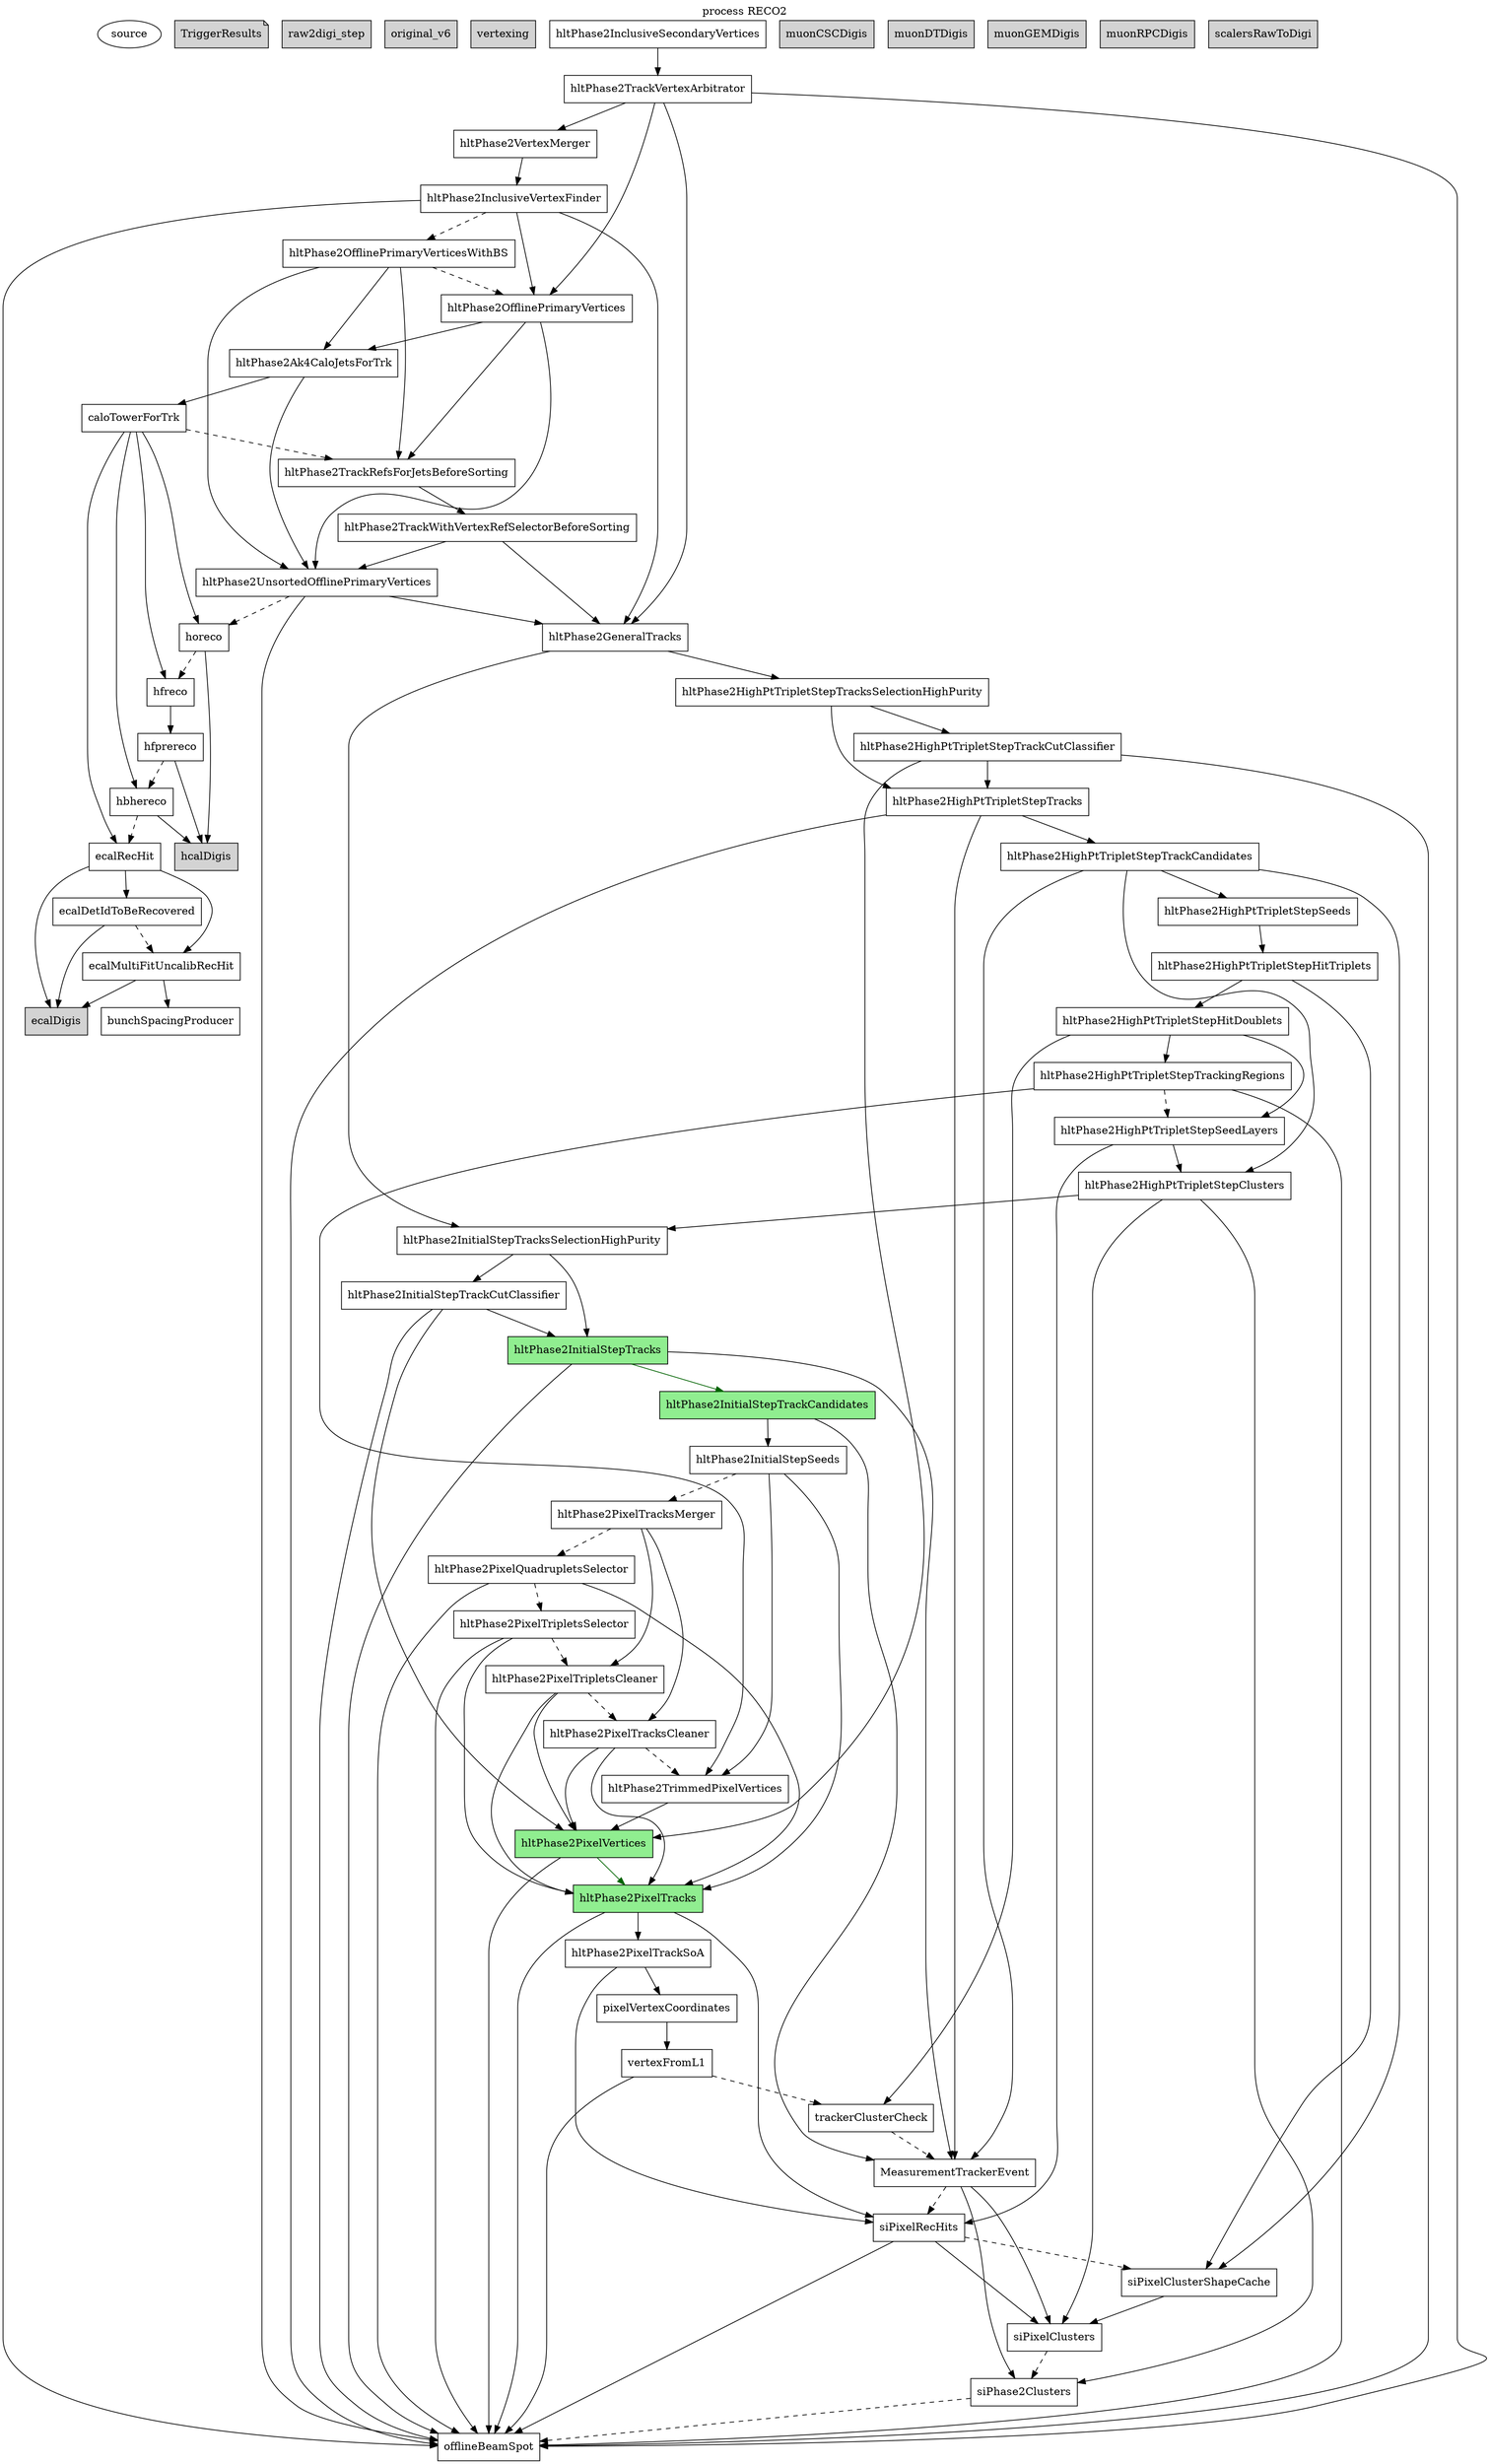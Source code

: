 digraph RECO2 {
graph [
label="process RECO2", labelloc=top];
0[color=black, fillcolor=white, label=source, shape=oval, style=filled, tooltip=PoolSource];
1[color=black, fillcolor=lightgrey, label=TriggerResults, shape=note, style=filled, tooltip=TriggerResultInserter];
2[color=black, fillcolor=lightgrey, label=raw2digi_step, shape=box, style=filled, tooltip=PathStatusInserter];
3[color=black, fillcolor=lightgrey, label=original_v6, shape=box, style=filled, tooltip=PathStatusInserter];
4[color=black, fillcolor=lightgrey, label=vertexing, shape=box, style=filled, tooltip=PathStatusInserter];
5[color=black, fillcolor=white, label=offlineBeamSpot, shape=box, style=filled, tooltip=BeamSpotProducer];
6[color=black, fillcolor=white, label=siPhase2Clusters, shape=box, style=filled, tooltip=Phase2TrackerClusterizer];
7[color=black, fillcolor=white, label=siPixelClusters, shape=box, style=filled, tooltip=SiPixelClusterProducer];
8[color=black, fillcolor=white, label=siPixelClusterShapeCache, shape=box, style=filled, tooltip=SiPixelClusterShapeCacheProducer];
9[color=black, fillcolor=white, label=siPixelRecHits, shape=box, style=filled, tooltip=SiPixelRecHitSoAFromLegacy];
10[color=black, fillcolor=white, label=MeasurementTrackerEvent, shape=box, style=filled, tooltip=MeasurementTrackerEventProducer];
11[color=black, fillcolor=white, label=trackerClusterCheck, shape=box, style=filled, tooltip=ClusterCheckerEDProducer];
12[color=black, fillcolor=white, label=vertexFromL1, shape=box, style=filled, tooltip=L1ToVertex];
13[color=black, fillcolor=white, label=pixelVertexCoordinates, shape=box, style=filled, tooltip=PixelVertexCoordinates];
14[color=black, fillcolor=white, label=hltPhase2PixelTrackSoA, shape=box, style=filled, tooltip=CAHitNtupletCUDA];
15[color=black, fillcolor=lightgreen, label=hltPhase2PixelTracks, shape=box, style=filled, tooltip=PixelTrackProducerFromSoA];
16[color=black, fillcolor=lightgreen, label=hltPhase2PixelVertices, shape=box, style=filled, tooltip=PixelVertexProducer];
17[color=black, fillcolor=white, label=hltPhase2TrimmedPixelVertices, shape=box, style=filled, tooltip=PixelVertexCollectionTrimmer];
18[color=black, fillcolor=white, label=hltPhase2PixelTracksCleaner, shape=box, style=filled, tooltip=TrackWithVertexSelector];
19[color=black, fillcolor=white, label=hltPhase2PixelTripletsCleaner, shape=box, style=filled, tooltip=TrackWithVertexSelector];
20[color=black, fillcolor=white, label=hltPhase2PixelTripletsSelector, shape=box, style=filled, tooltip=RecoTrackViewRefSelector];
21[color=black, fillcolor=white, label=hltPhase2PixelQuadrupletsSelector, shape=box, style=filled, tooltip=RecoTrackViewRefSelector];
22[color=black, fillcolor=white, label=hltPhase2PixelTracksMerger, shape=box, style=filled, tooltip=TrackListMerger];
23[color=black, fillcolor=white, label=hltPhase2InitialStepSeeds, shape=box, style=filled, tooltip=SeedGeneratorFromProtoTracksEDProducer];
24[color=black, fillcolor=lightgreen, label=hltPhase2InitialStepTrackCandidates, shape=box, style=filled, tooltip=CkfTrackCandidateMaker];
25[color=black, fillcolor=lightgreen, label=hltPhase2InitialStepTracks, shape=box, style=filled, tooltip=TrackProducer];
26[color=black, fillcolor=white, label=hltPhase2InitialStepTrackCutClassifier, shape=box, style=filled, tooltip=TrackCutClassifier];
27[color=black, fillcolor=white, label=hltPhase2InitialStepTracksSelectionHighPurity, shape=box, style=filled, tooltip=TrackCollectionFilterCloner];
28[color=black, fillcolor=white, label=hltPhase2HighPtTripletStepClusters, shape=box, style=filled, tooltip=TrackClusterRemoverPhase2];
29[color=black, fillcolor=white, label=hltPhase2HighPtTripletStepSeedLayers, shape=box, style=filled, tooltip=SeedingLayersEDProducer];
30[color=black, fillcolor=white, label=hltPhase2HighPtTripletStepTrackingRegions, shape=box, style=filled, tooltip=GlobalTrackingRegionWithVerticesEDProducer];
31[color=black, fillcolor=white, label=hltPhase2HighPtTripletStepHitDoublets, shape=box, style=filled, tooltip=HitPairEDProducer];
32[color=black, fillcolor=white, label=hltPhase2HighPtTripletStepHitTriplets, shape=box, style=filled, tooltip=CAHitTripletEDProducer];
33[color=black, fillcolor=white, label=hltPhase2HighPtTripletStepSeeds, shape=box, style=filled, tooltip=SeedCreatorFromRegionConsecutiveHitsEDProducer];
34[color=black, fillcolor=white, label=hltPhase2HighPtTripletStepTrackCandidates, shape=box, style=filled, tooltip=CkfTrackCandidateMaker];
35[color=black, fillcolor=white, label=hltPhase2HighPtTripletStepTracks, shape=box, style=filled, tooltip=TrackProducer];
36[color=black, fillcolor=white, label=hltPhase2HighPtTripletStepTrackCutClassifier, shape=box, style=filled, tooltip=TrackCutClassifier];
37[color=black, fillcolor=white, label=hltPhase2HighPtTripletStepTracksSelectionHighPurity, shape=box, style=filled, tooltip=TrackCollectionFilterCloner];
38[color=black, fillcolor=white, label=hltPhase2GeneralTracks, shape=box, style=filled, tooltip=TrackListMerger];
39[color=black, fillcolor=white, label=bunchSpacingProducer, shape=box, style=filled, tooltip=BunchSpacingProducer];
40[color=black, fillcolor=white, label=ecalMultiFitUncalibRecHit, shape=box, style=filled, tooltip=EcalUncalibRecHitProducer];
41[color=black, fillcolor=white, label=ecalDetIdToBeRecovered, shape=box, style=filled, tooltip=EcalDetIdToBeRecoveredProducer];
42[color=black, fillcolor=white, label=ecalRecHit, shape=box, style=filled, tooltip=EcalRecHitProducer];
43[color=black, fillcolor=white, label=hbhereco, shape=box, style=filled, tooltip=HBHEPhase1Reconstructor];
44[color=black, fillcolor=white, label=hfprereco, shape=box, style=filled, tooltip=HFPreReconstructor];
45[color=black, fillcolor=white, label=hfreco, shape=box, style=filled, tooltip=HFPhase1Reconstructor];
46[color=black, fillcolor=white, label=horeco, shape=box, style=filled, tooltip=HcalHitReconstructor];
47[color=black, fillcolor=white, label=hltPhase2UnsortedOfflinePrimaryVertices, shape=box, style=filled, tooltip=PrimaryVertexProducer];
48[color=black, fillcolor=white, label=hltPhase2TrackWithVertexRefSelectorBeforeSorting, shape=box, style=filled, tooltip=TrackWithVertexRefSelector];
49[color=black, fillcolor=white, label=hltPhase2TrackRefsForJetsBeforeSorting, shape=box, style=filled, tooltip=ChargedRefCandidateProducer];
50[color=black, fillcolor=white, label=caloTowerForTrk, shape=box, style=filled, tooltip=CaloTowersCreator];
51[color=black, fillcolor=white, label=hltPhase2Ak4CaloJetsForTrk, shape=box, style=filled, tooltip=FastjetJetProducer];
52[color=black, fillcolor=white, label=hltPhase2OfflinePrimaryVertices, shape=box, style=filled, tooltip=RecoChargedRefCandidatePrimaryVertexSorter];
53[color=black, fillcolor=white, label=hltPhase2OfflinePrimaryVerticesWithBS, shape=box, style=filled, tooltip=RecoChargedRefCandidatePrimaryVertexSorter];
54[color=black, fillcolor=white, label=hltPhase2InclusiveVertexFinder, shape=box, style=filled, tooltip=InclusiveVertexFinder];
55[color=black, fillcolor=white, label=hltPhase2VertexMerger, shape=box, style=filled, tooltip=VertexMerger];
56[color=black, fillcolor=white, label=hltPhase2TrackVertexArbitrator, shape=box, style=filled, tooltip=TrackVertexArbitrator];
57[color=black, fillcolor=white, label=hltPhase2InclusiveSecondaryVertices, shape=box, style=filled, tooltip=VertexMerger];
58[color=black, fillcolor=lightgrey, label=ecalDigis, shape=box, style=filled, tooltip=EcalRawToDigi];
59[color=black, fillcolor=lightgrey, label=hcalDigis, shape=box, style=filled, tooltip=HcalRawToDigi];
60[color=black, fillcolor=lightgrey, label=muonCSCDigis, shape=box, style=filled, tooltip=CSCDCCUnpacker];
61[color=black, fillcolor=lightgrey, label=muonDTDigis, shape=box, style=filled, tooltip=DTuROSRawToDigi];
62[color=black, fillcolor=lightgrey, label=muonGEMDigis, shape=box, style=filled, tooltip=GEMRawToDigiModule];
63[color=black, fillcolor=lightgrey, label=muonRPCDigis, shape=box, style=filled, tooltip=RPCUnpackingModule];
64[color=black, fillcolor=lightgrey, label=scalersRawToDigi, shape=box, style=filled, tooltip=ScalersRawToDigi];
6 -> 5[style=dashed];
7 -> 6[style=dashed];
8 -> 7;
9 -> 5;
9 -> 7;
9 -> 8[style=dashed];
10 -> 7;
10 -> 6;
10 -> 9[style=dashed];
11 -> 10[style=dashed];
12 -> 5;
12 -> 11[style=dashed];
13 -> 12;
14 -> 9;
14 -> 13;
15 -> 5;
15 -> 14;
15 -> 9;
16 -> 15[color=darkgreen];
16 -> 5;
17 -> 16;
18 -> 15;
18 -> 16;
18 -> 17[style=dashed];
19 -> 15;
19 -> 16;
19 -> 18[style=dashed];
20 -> 15;
20 -> 5;
20 -> 19[style=dashed];
21 -> 15;
21 -> 5;
21 -> 20[style=dashed];
22 -> 18;
22 -> 19;
22 -> 21[style=dashed];
23 -> 15;
23 -> 17;
23 -> 22[style=dashed];
24 -> 10;
24 -> 23;
25 -> 10;
25 -> 5;
25 -> 24[color=darkgreen];
26 -> 25;
26 -> 5;
26 -> 16;
27 -> 25;
27 -> 26;
28 -> 27;
28 -> 7;
28 -> 6;
29 -> 9;
29 -> 28;
30 -> 5;
30 -> 17;
30 -> 29[style=dashed];
31 -> 29;
31 -> 30;
31 -> 11;
32 -> 31;
32 -> 8;
33 -> 32;
34 -> 8;
34 -> 10;
34 -> 33;
34 -> 28;
35 -> 10;
35 -> 5;
35 -> 34;
36 -> 35;
36 -> 5;
36 -> 16;
37 -> 35;
37 -> 36;
38 -> 27;
38 -> 37;
40 -> 58;
40 -> 39;
41 -> 58;
41 -> 40[style=dashed];
42 -> 40;
42 -> 41;
42 -> 58;
43 -> 59;
43 -> 42[style=dashed];
44 -> 59;
44 -> 43[style=dashed];
45 -> 44;
46 -> 59;
46 -> 45[style=dashed];
47 -> 38;
47 -> 5;
47 -> 46[style=dashed];
48 -> 38;
48 -> 47;
49 -> 48;
50 -> 43;
50 -> 46;
50 -> 45;
50 -> 42;
50 -> 49[style=dashed];
51 -> 47;
51 -> 50;
52 -> 49;
52 -> 47;
52 -> 51;
53 -> 49;
53 -> 47;
53 -> 51;
53 -> 52[style=dashed];
54 -> 5;
54 -> 52;
54 -> 38;
54 -> 53[style=dashed];
55 -> 54;
56 -> 52;
56 -> 55;
56 -> 5;
56 -> 38;
57 -> 56;
}
